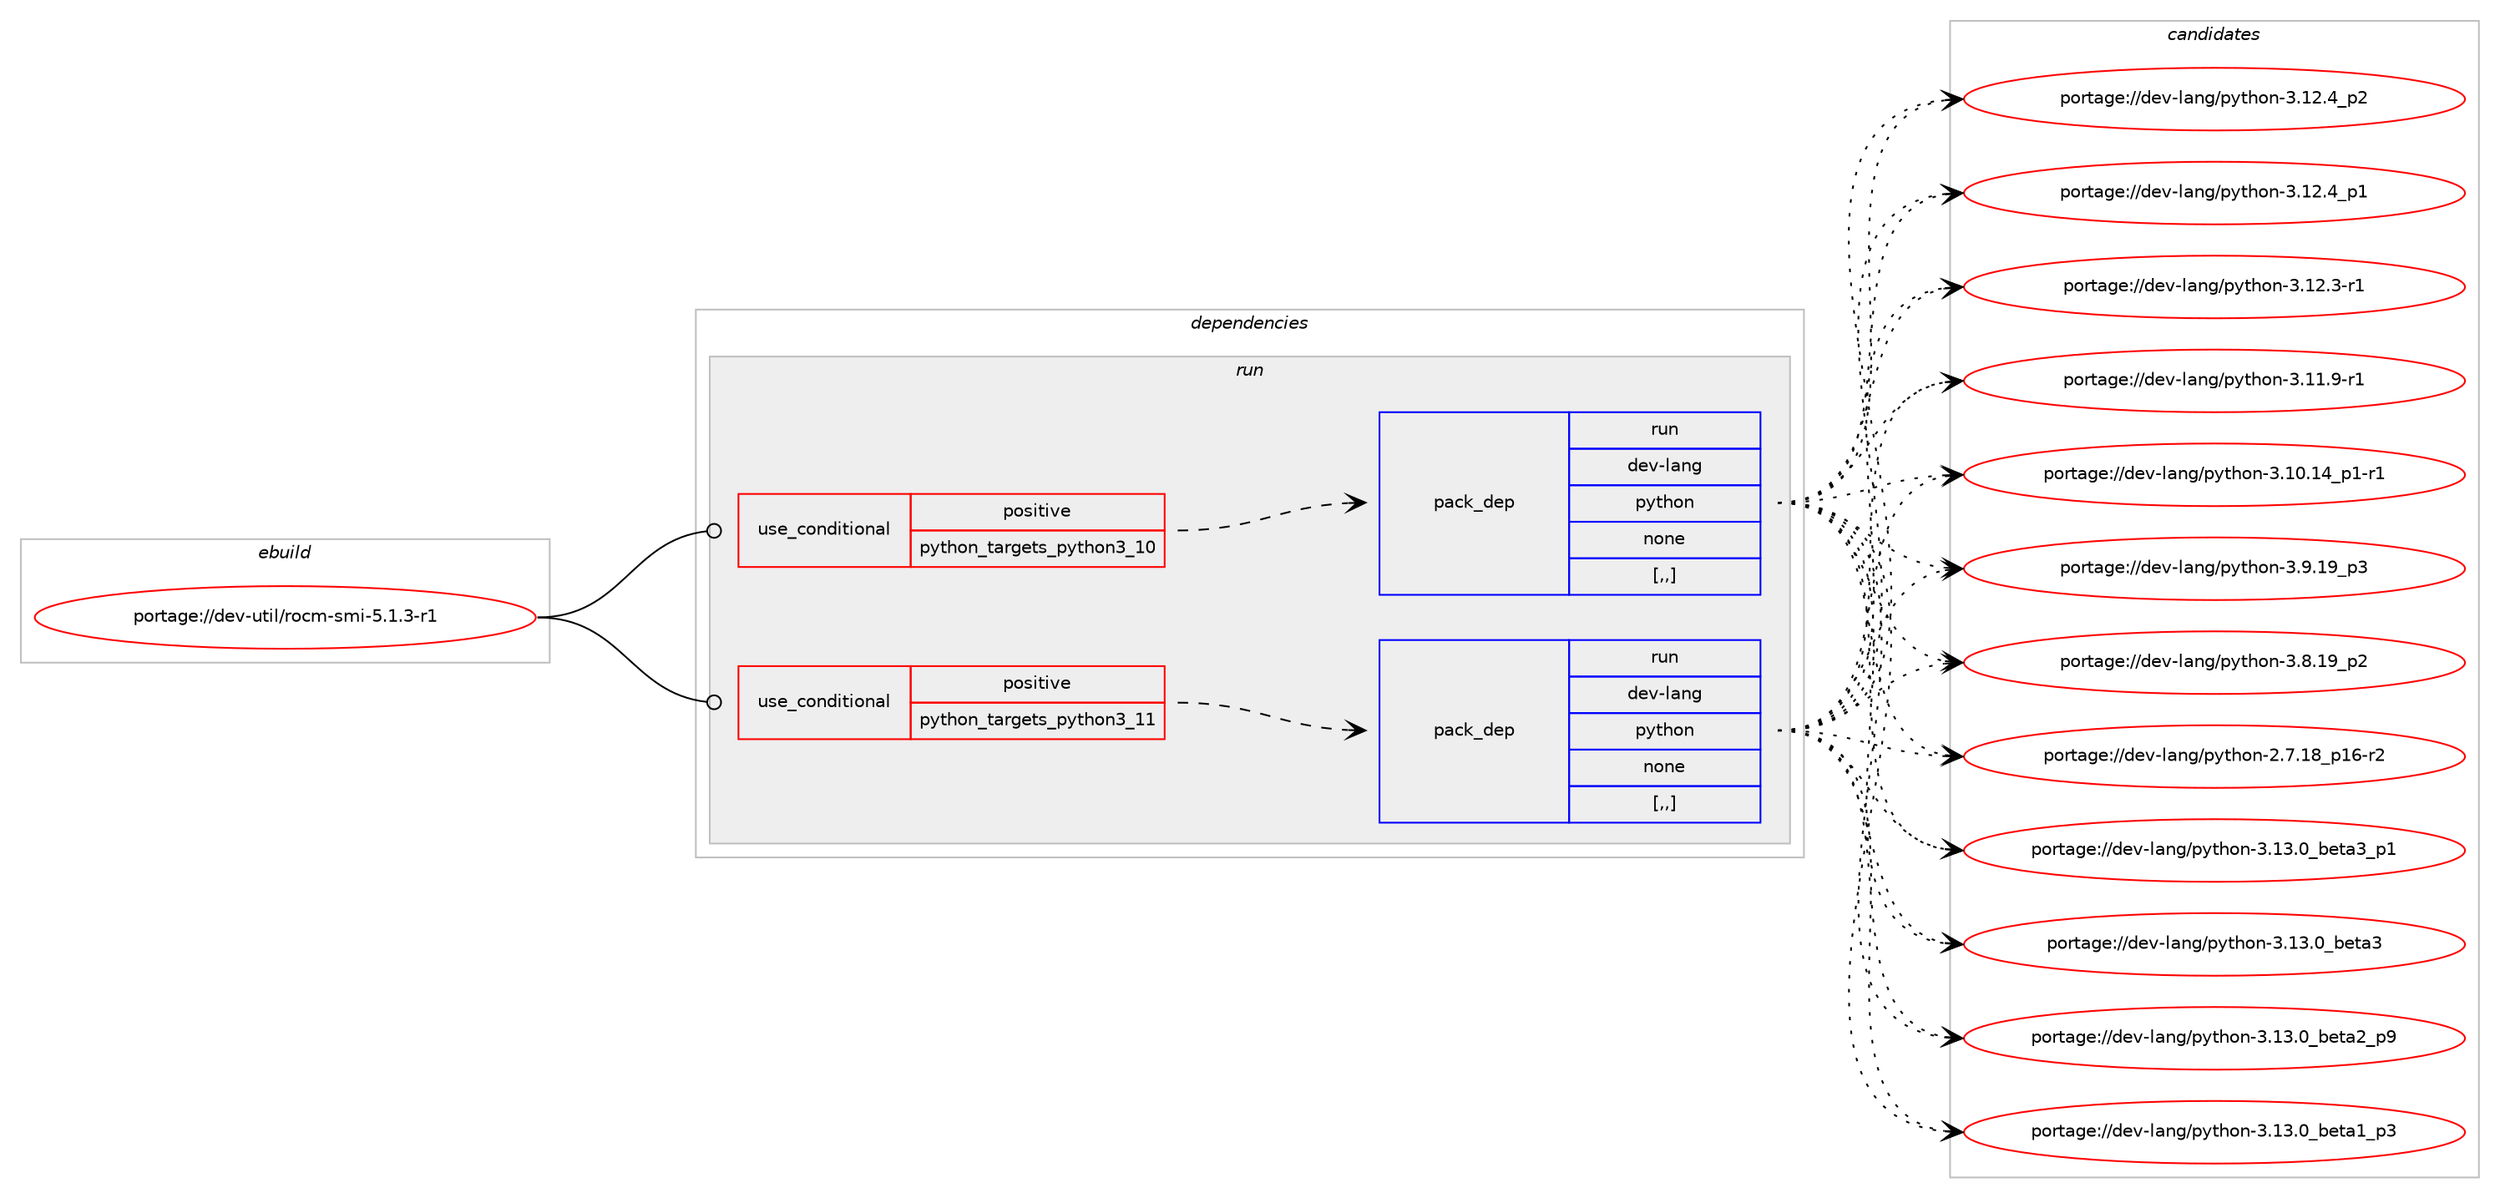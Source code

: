 digraph prolog {

# *************
# Graph options
# *************

newrank=true;
concentrate=true;
compound=true;
graph [rankdir=LR,fontname=Helvetica,fontsize=10,ranksep=1.5];#, ranksep=2.5, nodesep=0.2];
edge  [arrowhead=vee];
node  [fontname=Helvetica,fontsize=10];

# **********
# The ebuild
# **********

subgraph cluster_leftcol {
color=gray;
rank=same;
label=<<i>ebuild</i>>;
id [label="portage://dev-util/rocm-smi-5.1.3-r1", color=red, width=4, href="../dev-util/rocm-smi-5.1.3-r1.svg"];
}

# ****************
# The dependencies
# ****************

subgraph cluster_midcol {
color=gray;
label=<<i>dependencies</i>>;
subgraph cluster_compile {
fillcolor="#eeeeee";
style=filled;
label=<<i>compile</i>>;
}
subgraph cluster_compileandrun {
fillcolor="#eeeeee";
style=filled;
label=<<i>compile and run</i>>;
}
subgraph cluster_run {
fillcolor="#eeeeee";
style=filled;
label=<<i>run</i>>;
subgraph cond61293 {
dependency218277 [label=<<TABLE BORDER="0" CELLBORDER="1" CELLSPACING="0" CELLPADDING="4"><TR><TD ROWSPAN="3" CELLPADDING="10">use_conditional</TD></TR><TR><TD>positive</TD></TR><TR><TD>python_targets_python3_10</TD></TR></TABLE>>, shape=none, color=red];
subgraph pack155539 {
dependency218278 [label=<<TABLE BORDER="0" CELLBORDER="1" CELLSPACING="0" CELLPADDING="4" WIDTH="220"><TR><TD ROWSPAN="6" CELLPADDING="30">pack_dep</TD></TR><TR><TD WIDTH="110">run</TD></TR><TR><TD>dev-lang</TD></TR><TR><TD>python</TD></TR><TR><TD>none</TD></TR><TR><TD>[,,]</TD></TR></TABLE>>, shape=none, color=blue];
}
dependency218277:e -> dependency218278:w [weight=20,style="dashed",arrowhead="vee"];
}
id:e -> dependency218277:w [weight=20,style="solid",arrowhead="odot"];
subgraph cond61294 {
dependency218279 [label=<<TABLE BORDER="0" CELLBORDER="1" CELLSPACING="0" CELLPADDING="4"><TR><TD ROWSPAN="3" CELLPADDING="10">use_conditional</TD></TR><TR><TD>positive</TD></TR><TR><TD>python_targets_python3_11</TD></TR></TABLE>>, shape=none, color=red];
subgraph pack155540 {
dependency218280 [label=<<TABLE BORDER="0" CELLBORDER="1" CELLSPACING="0" CELLPADDING="4" WIDTH="220"><TR><TD ROWSPAN="6" CELLPADDING="30">pack_dep</TD></TR><TR><TD WIDTH="110">run</TD></TR><TR><TD>dev-lang</TD></TR><TR><TD>python</TD></TR><TR><TD>none</TD></TR><TR><TD>[,,]</TD></TR></TABLE>>, shape=none, color=blue];
}
dependency218279:e -> dependency218280:w [weight=20,style="dashed",arrowhead="vee"];
}
id:e -> dependency218279:w [weight=20,style="solid",arrowhead="odot"];
}
}

# **************
# The candidates
# **************

subgraph cluster_choices {
rank=same;
color=gray;
label=<<i>candidates</i>>;

subgraph choice155539 {
color=black;
nodesep=1;
choice10010111845108971101034711212111610411111045514649514648959810111697519511249 [label="portage://dev-lang/python-3.13.0_beta3_p1", color=red, width=4,href="../dev-lang/python-3.13.0_beta3_p1.svg"];
choice1001011184510897110103471121211161041111104551464951464895981011169751 [label="portage://dev-lang/python-3.13.0_beta3", color=red, width=4,href="../dev-lang/python-3.13.0_beta3.svg"];
choice10010111845108971101034711212111610411111045514649514648959810111697509511257 [label="portage://dev-lang/python-3.13.0_beta2_p9", color=red, width=4,href="../dev-lang/python-3.13.0_beta2_p9.svg"];
choice10010111845108971101034711212111610411111045514649514648959810111697499511251 [label="portage://dev-lang/python-3.13.0_beta1_p3", color=red, width=4,href="../dev-lang/python-3.13.0_beta1_p3.svg"];
choice100101118451089711010347112121116104111110455146495046529511250 [label="portage://dev-lang/python-3.12.4_p2", color=red, width=4,href="../dev-lang/python-3.12.4_p2.svg"];
choice100101118451089711010347112121116104111110455146495046529511249 [label="portage://dev-lang/python-3.12.4_p1", color=red, width=4,href="../dev-lang/python-3.12.4_p1.svg"];
choice100101118451089711010347112121116104111110455146495046514511449 [label="portage://dev-lang/python-3.12.3-r1", color=red, width=4,href="../dev-lang/python-3.12.3-r1.svg"];
choice100101118451089711010347112121116104111110455146494946574511449 [label="portage://dev-lang/python-3.11.9-r1", color=red, width=4,href="../dev-lang/python-3.11.9-r1.svg"];
choice100101118451089711010347112121116104111110455146494846495295112494511449 [label="portage://dev-lang/python-3.10.14_p1-r1", color=red, width=4,href="../dev-lang/python-3.10.14_p1-r1.svg"];
choice100101118451089711010347112121116104111110455146574649579511251 [label="portage://dev-lang/python-3.9.19_p3", color=red, width=4,href="../dev-lang/python-3.9.19_p3.svg"];
choice100101118451089711010347112121116104111110455146564649579511250 [label="portage://dev-lang/python-3.8.19_p2", color=red, width=4,href="../dev-lang/python-3.8.19_p2.svg"];
choice100101118451089711010347112121116104111110455046554649569511249544511450 [label="portage://dev-lang/python-2.7.18_p16-r2", color=red, width=4,href="../dev-lang/python-2.7.18_p16-r2.svg"];
dependency218278:e -> choice10010111845108971101034711212111610411111045514649514648959810111697519511249:w [style=dotted,weight="100"];
dependency218278:e -> choice1001011184510897110103471121211161041111104551464951464895981011169751:w [style=dotted,weight="100"];
dependency218278:e -> choice10010111845108971101034711212111610411111045514649514648959810111697509511257:w [style=dotted,weight="100"];
dependency218278:e -> choice10010111845108971101034711212111610411111045514649514648959810111697499511251:w [style=dotted,weight="100"];
dependency218278:e -> choice100101118451089711010347112121116104111110455146495046529511250:w [style=dotted,weight="100"];
dependency218278:e -> choice100101118451089711010347112121116104111110455146495046529511249:w [style=dotted,weight="100"];
dependency218278:e -> choice100101118451089711010347112121116104111110455146495046514511449:w [style=dotted,weight="100"];
dependency218278:e -> choice100101118451089711010347112121116104111110455146494946574511449:w [style=dotted,weight="100"];
dependency218278:e -> choice100101118451089711010347112121116104111110455146494846495295112494511449:w [style=dotted,weight="100"];
dependency218278:e -> choice100101118451089711010347112121116104111110455146574649579511251:w [style=dotted,weight="100"];
dependency218278:e -> choice100101118451089711010347112121116104111110455146564649579511250:w [style=dotted,weight="100"];
dependency218278:e -> choice100101118451089711010347112121116104111110455046554649569511249544511450:w [style=dotted,weight="100"];
}
subgraph choice155540 {
color=black;
nodesep=1;
choice10010111845108971101034711212111610411111045514649514648959810111697519511249 [label="portage://dev-lang/python-3.13.0_beta3_p1", color=red, width=4,href="../dev-lang/python-3.13.0_beta3_p1.svg"];
choice1001011184510897110103471121211161041111104551464951464895981011169751 [label="portage://dev-lang/python-3.13.0_beta3", color=red, width=4,href="../dev-lang/python-3.13.0_beta3.svg"];
choice10010111845108971101034711212111610411111045514649514648959810111697509511257 [label="portage://dev-lang/python-3.13.0_beta2_p9", color=red, width=4,href="../dev-lang/python-3.13.0_beta2_p9.svg"];
choice10010111845108971101034711212111610411111045514649514648959810111697499511251 [label="portage://dev-lang/python-3.13.0_beta1_p3", color=red, width=4,href="../dev-lang/python-3.13.0_beta1_p3.svg"];
choice100101118451089711010347112121116104111110455146495046529511250 [label="portage://dev-lang/python-3.12.4_p2", color=red, width=4,href="../dev-lang/python-3.12.4_p2.svg"];
choice100101118451089711010347112121116104111110455146495046529511249 [label="portage://dev-lang/python-3.12.4_p1", color=red, width=4,href="../dev-lang/python-3.12.4_p1.svg"];
choice100101118451089711010347112121116104111110455146495046514511449 [label="portage://dev-lang/python-3.12.3-r1", color=red, width=4,href="../dev-lang/python-3.12.3-r1.svg"];
choice100101118451089711010347112121116104111110455146494946574511449 [label="portage://dev-lang/python-3.11.9-r1", color=red, width=4,href="../dev-lang/python-3.11.9-r1.svg"];
choice100101118451089711010347112121116104111110455146494846495295112494511449 [label="portage://dev-lang/python-3.10.14_p1-r1", color=red, width=4,href="../dev-lang/python-3.10.14_p1-r1.svg"];
choice100101118451089711010347112121116104111110455146574649579511251 [label="portage://dev-lang/python-3.9.19_p3", color=red, width=4,href="../dev-lang/python-3.9.19_p3.svg"];
choice100101118451089711010347112121116104111110455146564649579511250 [label="portage://dev-lang/python-3.8.19_p2", color=red, width=4,href="../dev-lang/python-3.8.19_p2.svg"];
choice100101118451089711010347112121116104111110455046554649569511249544511450 [label="portage://dev-lang/python-2.7.18_p16-r2", color=red, width=4,href="../dev-lang/python-2.7.18_p16-r2.svg"];
dependency218280:e -> choice10010111845108971101034711212111610411111045514649514648959810111697519511249:w [style=dotted,weight="100"];
dependency218280:e -> choice1001011184510897110103471121211161041111104551464951464895981011169751:w [style=dotted,weight="100"];
dependency218280:e -> choice10010111845108971101034711212111610411111045514649514648959810111697509511257:w [style=dotted,weight="100"];
dependency218280:e -> choice10010111845108971101034711212111610411111045514649514648959810111697499511251:w [style=dotted,weight="100"];
dependency218280:e -> choice100101118451089711010347112121116104111110455146495046529511250:w [style=dotted,weight="100"];
dependency218280:e -> choice100101118451089711010347112121116104111110455146495046529511249:w [style=dotted,weight="100"];
dependency218280:e -> choice100101118451089711010347112121116104111110455146495046514511449:w [style=dotted,weight="100"];
dependency218280:e -> choice100101118451089711010347112121116104111110455146494946574511449:w [style=dotted,weight="100"];
dependency218280:e -> choice100101118451089711010347112121116104111110455146494846495295112494511449:w [style=dotted,weight="100"];
dependency218280:e -> choice100101118451089711010347112121116104111110455146574649579511251:w [style=dotted,weight="100"];
dependency218280:e -> choice100101118451089711010347112121116104111110455146564649579511250:w [style=dotted,weight="100"];
dependency218280:e -> choice100101118451089711010347112121116104111110455046554649569511249544511450:w [style=dotted,weight="100"];
}
}

}
